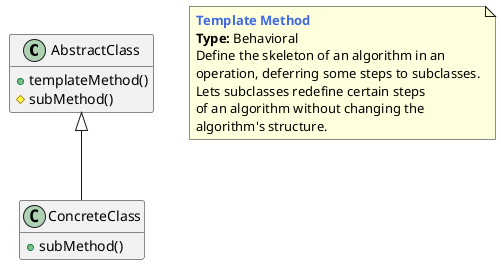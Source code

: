 @startuml TEMPLATE METHOD

class AbstractClass {
    + templateMethod()
    # subMethod()
}

class ConcreteClass {
    + subMethod()
}

hide empty members

AbstractClass <|-- ConcreteClass

note as N1
    <b><color:royalBlue>Template Method</color></b>
    <b>Type:</b> Behavioral
    Define the skeleton of an algorithm in an
    operation, deferring some steps to subclasses.
    Lets subclasses redefine certain steps
    of an algorithm without changing the
    algorithm's structure.
end note

@enduml
